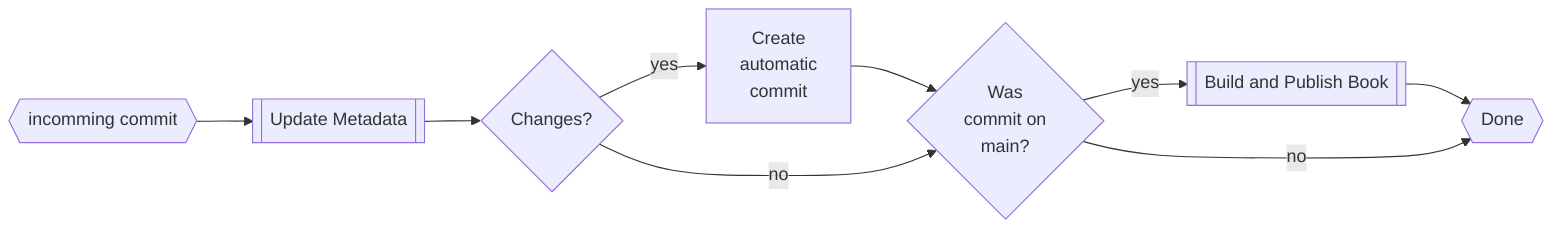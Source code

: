 flowchart LR
    commit{{incomming commit}} --> update[[Update Metadata]]
    update-->needs_update{Changes?}
    needs_update -- yes --> new_commit["Create<br>automatic<br>commit"]
    new_commit --> is_main{"Was<br>commit&nbsp;on<br>main?"}
    is_main -- yes --> build_and_publish[[Build and Publish Book]]
    build_and_publish --> finish{{Done}}

    needs_update -- no --> is_main
    is_main -- no --> finish